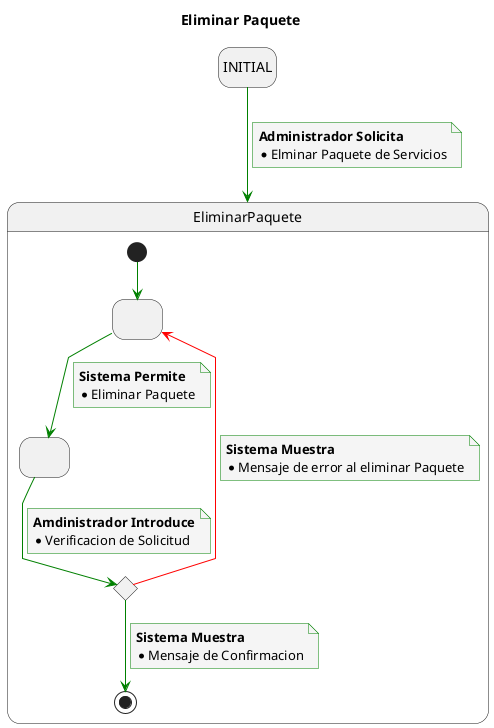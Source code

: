 @startuml
title Eliminar Paquete

skinparam {
    NoteBackgroundColor #whiteSmoke
    ArrowColor #green
    NoteBorderColor #green
    linetype polyline
}

hide empty description

state startState as "INITIAL"

startState --> EliminarPaquete
note on link
    <b>Administrador Solicita</b>
    * Elminar Paquete de Servicios
end note

state EliminarPaquete{
state 2 as " "
state 3 as " "
state 4 <<choice>>

[*] -down-> 2

2 -down-> 3
note on link
<b>Sistema Permite</b>
* Eliminar Paquete
end note

3 -down-> 4
note on link
<b>Amdinistrador Introduce</b>
* Verificacion de Solicitud
end note

4 -down-> [*]
note on link
<b>Sistema Muestra</b>
* Mensaje de Confirmacion
end note

4 -[#red]-> 2
note on link
<b>Sistema Muestra</b>
* Mensaje de error al eliminar Paquete
end note

}
@enduml